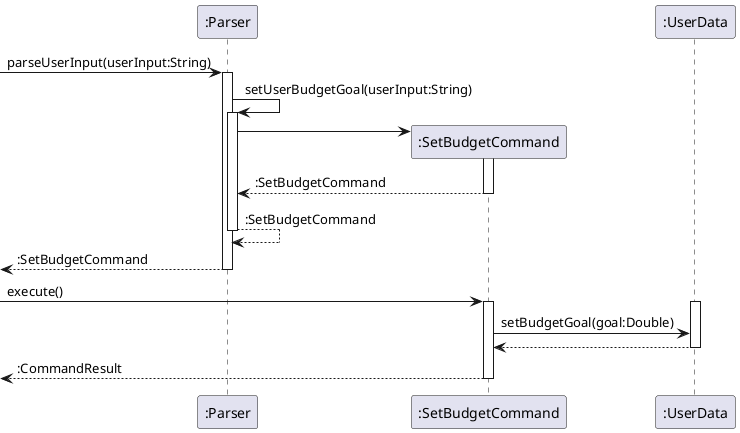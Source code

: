 @startuml
participant ":Parser" as Parser
participant ":SetBudgetCommand" as SetBudgetCommand
participant ":UserData" as UserData

[-> Parser : parseUserInput(userInput:String)
activate Parser
Parser -> Parser : setUserBudgetGoal(userInput:String)
activate Parser
create SetBudgetCommand
Parser -> SetBudgetCommand
activate SetBudgetCommand
SetBudgetCommand --> Parser : :SetBudgetCommand
deactivate SetBudgetCommand
Parser --> Parser : :SetBudgetCommand
deactivate Parser
Parser -->[ : :SetBudgetCommand

deactivate Parser
[-> SetBudgetCommand : execute()
activate SetBudgetCommand
activate UserData
SetBudgetCommand -> UserData : setBudgetGoal(goal:Double)
UserData --> SetBudgetCommand
deactivate UserData
SetBudgetCommand -->[ : :CommandResult
deactivate SetBudgetCommand

@enduml
